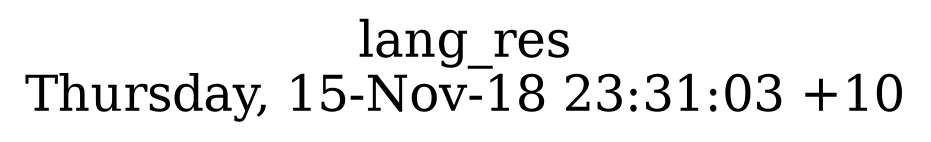 digraph G {
fontsize="24";
label="lang_res\nThursday, 15-Nov-18 23:31:03 +10";
nojustify=true;
ordering=out;
rankdir=LR;
size="30";
}
